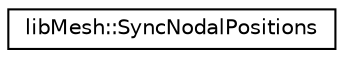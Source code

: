 digraph "类继承关系图"
{
 // INTERACTIVE_SVG=YES
  edge [fontname="Helvetica",fontsize="10",labelfontname="Helvetica",labelfontsize="10"];
  node [fontname="Helvetica",fontsize="10",shape=record];
  rankdir="LR";
  Node1 [label="libMesh::SyncNodalPositions",height=0.2,width=0.4,color="black", fillcolor="white", style="filled",URL="$structlibMesh_1_1SyncNodalPositions.html"];
}

